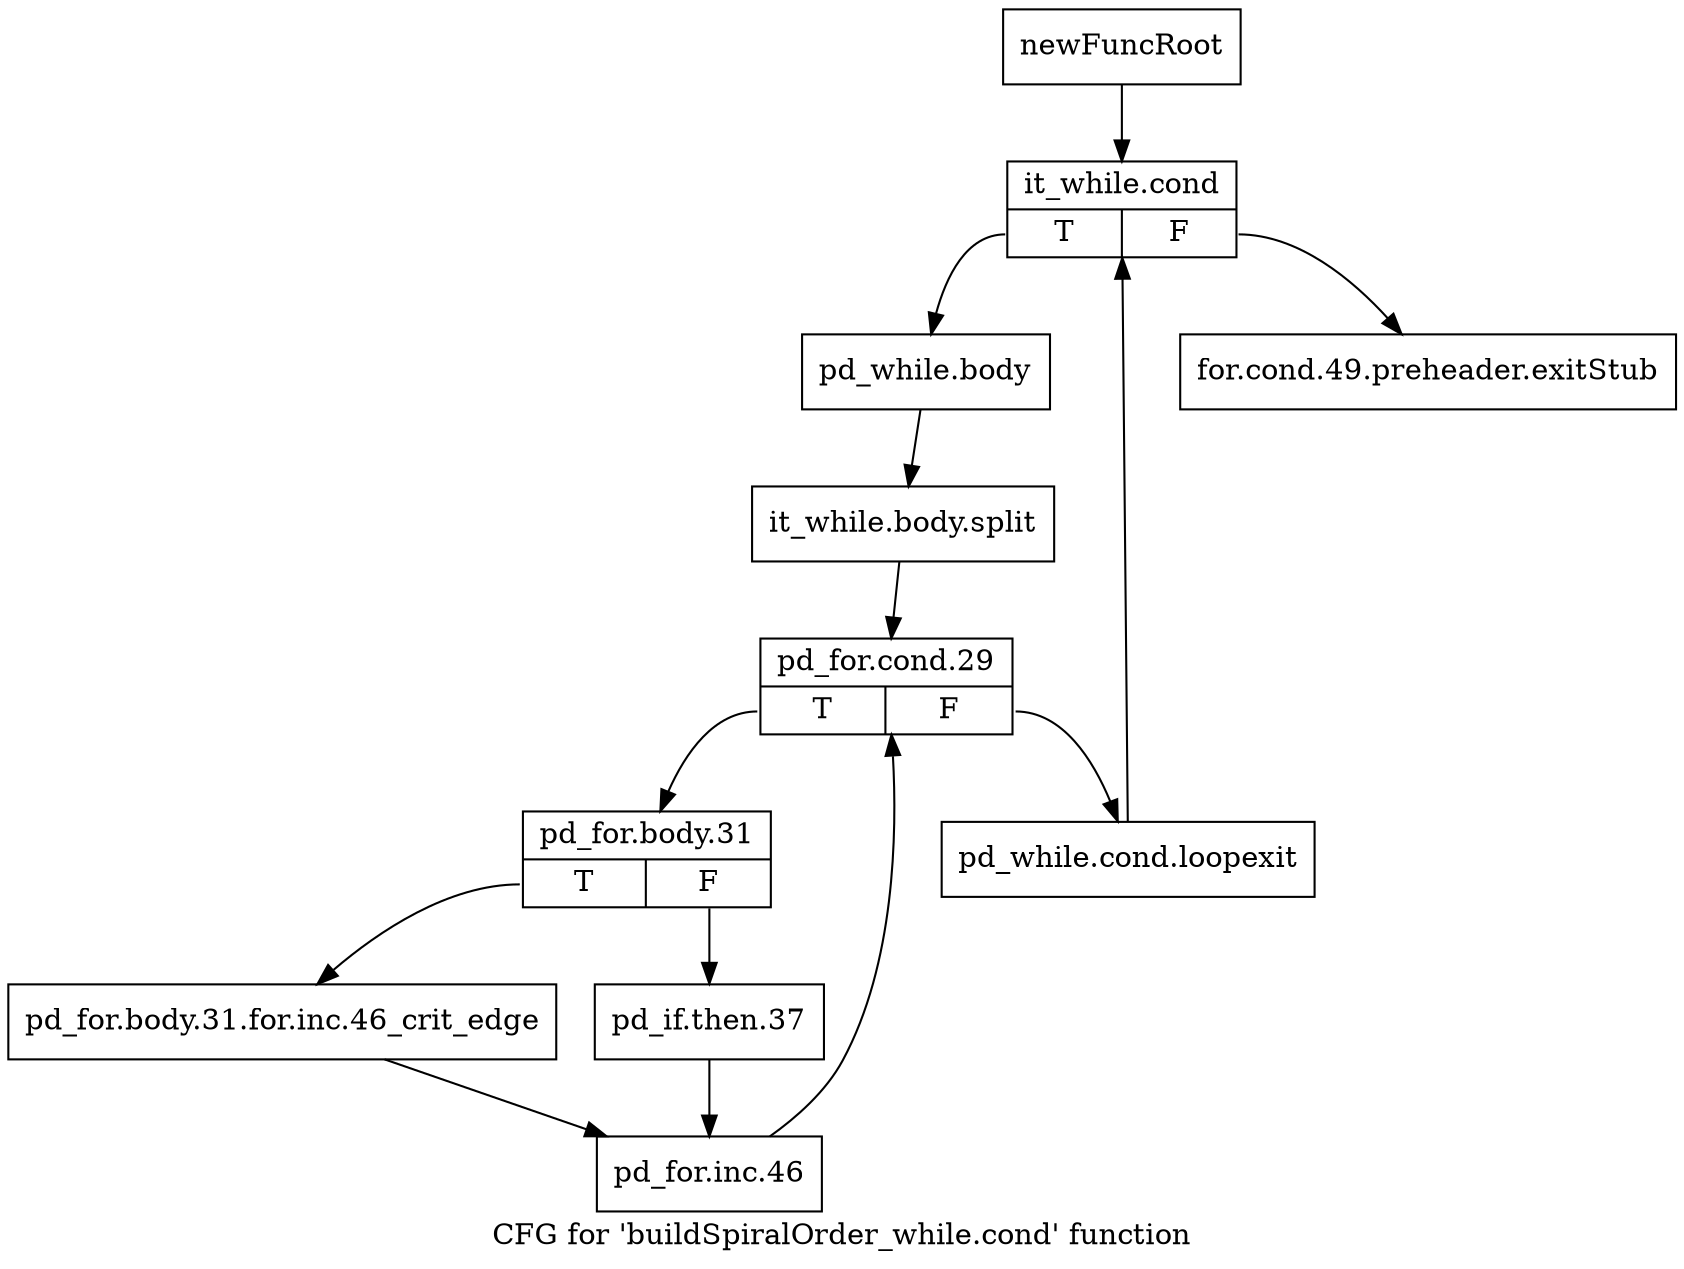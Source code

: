 digraph "CFG for 'buildSpiralOrder_while.cond' function" {
	label="CFG for 'buildSpiralOrder_while.cond' function";

	Node0x482cd10 [shape=record,label="{newFuncRoot}"];
	Node0x482cd10 -> Node0x486a7b0;
	Node0x486a760 [shape=record,label="{for.cond.49.preheader.exitStub}"];
	Node0x486a7b0 [shape=record,label="{it_while.cond|{<s0>T|<s1>F}}"];
	Node0x486a7b0:s0 -> Node0x486a800;
	Node0x486a7b0:s1 -> Node0x486a760;
	Node0x486a800 [shape=record,label="{pd_while.body}"];
	Node0x486a800 -> Node0x53de5f0;
	Node0x53de5f0 [shape=record,label="{it_while.body.split}"];
	Node0x53de5f0 -> Node0x486b100;
	Node0x486b100 [shape=record,label="{pd_for.cond.29|{<s0>T|<s1>F}}"];
	Node0x486b100:s0 -> Node0x486b1a0;
	Node0x486b100:s1 -> Node0x486b150;
	Node0x486b150 [shape=record,label="{pd_while.cond.loopexit}"];
	Node0x486b150 -> Node0x486a7b0;
	Node0x486b1a0 [shape=record,label="{pd_for.body.31|{<s0>T|<s1>F}}"];
	Node0x486b1a0:s0 -> Node0x486b240;
	Node0x486b1a0:s1 -> Node0x486b1f0;
	Node0x486b1f0 [shape=record,label="{pd_if.then.37}"];
	Node0x486b1f0 -> Node0x486b290;
	Node0x486b240 [shape=record,label="{pd_for.body.31.for.inc.46_crit_edge}"];
	Node0x486b240 -> Node0x486b290;
	Node0x486b290 [shape=record,label="{pd_for.inc.46}"];
	Node0x486b290 -> Node0x486b100;
}
